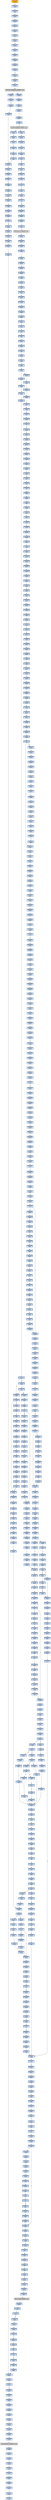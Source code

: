 strict digraph G {
	graph [bgcolor=transparent,
		name=G
	];
	node [color=lightsteelblue,
		fillcolor=lightsteelblue,
		shape=rectangle,
		style=filled
	];
	"0x0042ab49"	[label="0x0042ab49
movl"];
	"0x0042ab4f"	[label="0x0042ab4f
movl"];
	"0x0042ab49" -> "0x0042ab4f"	[color="#000000"];
	"0x0042aaf8"	[label="0x0042aaf8
popl"];
	"0x0042aaf9"	[label="0x0042aaf9
addl"];
	"0x0042aaf8" -> "0x0042aaf9"	[color="#000000"];
	"0x0042a151"	[label="0x0042a151
popl"];
	"0x0042a152"	[label="0x0042a152
popl"];
	"0x0042a151" -> "0x0042a152"	[color="#000000"];
	"0x0042a251"	[label="0x0042a251
je"];
	"0x0042a264"	[label="0x0042a264
movl"];
	"0x0042a251" -> "0x0042a264"	[color="#000000",
		label=T];
	"0x0042af1c"	[label="0x0042af1c
movl"];
	"0x0042af22"	[label="0x0042af22
leal"];
	"0x0042af1c" -> "0x0042af22"	[color="#000000"];
	"0x0042aa47"	[label="0x0042aa47
jae"];
	"0x0042aa49"	[label="0x0042aa49
movl"];
	"0x0042aa47" -> "0x0042aa49"	[color="#000000",
		label=F];
	"0x0042ad2d"	[label="0x0042ad2d
cmpl"];
	"0x0042ad32"	[label="0x0042ad32
jae"];
	"0x0042ad2d" -> "0x0042ad32"	[color="#000000"];
	"0x0042ab69"	[label="0x0042ab69
pushl"];
	"0x0042ab6a"	[label="0x0042ab6a
movl"];
	"0x0042ab69" -> "0x0042ab6a"	[color="#000000"];
	"0x0042a943"	[label="0x0042a943
cmpl"];
	"0x0042a949"	[label="0x0042a949
je"];
	"0x0042a943" -> "0x0042a949"	[color="#000000"];
	"0x0042acf2"	[label="0x0042acf2
call"];
	"0x0042acf8"	[label="0x0042acf8
popl"];
	"0x0042acf2" -> "0x0042acf8"	[color="#000000"];
	"0x0042a922"	[label="0x0042a922
movl"];
	"0x0042a926"	[label="0x0042a926
addl"];
	"0x0042a922" -> "0x0042a926"	[color="#000000"];
	"0x0042ab98"	[label="0x0042ab98
movb"];
	"0x0042ab9c"	[label="0x0042ab9c
incl"];
	"0x0042ab98" -> "0x0042ab9c"	[color="#000000"];
	"0x0042a117"	[label="0x0042a117
movl"];
	"0x0042a11d"	[label="0x0042a11d
xorl"];
	"0x0042a117" -> "0x0042a11d"	[color="#000000"];
	"0x0042a15f"	[label="0x0042a15f
movl"];
	"0x0042a161"	[label="0x0042a161
movl"];
	"0x0042a15f" -> "0x0042a161"	[color="#000000"];
	"0x0042a055"	[label="0x0042a055
stosl"];
	"0x0042a056"	[label="0x0042a056
movb"];
	"0x0042a055" -> "0x0042a056"	[color="#000000"];
	"0x0042a298"	[label="0x0042a298
movl"];
	"0x0042a2a2"	[label="0x0042a2a2
movl"];
	"0x0042a298" -> "0x0042a2a2"	[color="#000000"];
	"0x0042aeec"	[label="0x0042aeec
subl"];
	"0x0042aeee"	[label="0x0042aeee
andl"];
	"0x0042aeec" -> "0x0042aeee"	[color="#000000"];
	"0x0042a7bb"	[label="0x0042a7bb
movb"];
	"0x0042a7bd"	[label="0x0042a7bd
incl"];
	"0x0042a7bb" -> "0x0042a7bd"	[color="#000000"];
	"0x0042ab32"	[label="0x0042ab32
movl"];
	"0x0042ab37"	[label="0x0042ab37
movl"];
	"0x0042ab32" -> "0x0042ab37"	[color="#000000"];
	"0x0042a9f1"	[label="0x0042a9f1
movl"];
	"0x0042a9f4"	[label="0x0042a9f4
movl"];
	"0x0042a9f1" -> "0x0042a9f4"	[color="#000000"];
	"0x0042a8dc"	[label="0x0042a8dc
movl"];
	"0x0042a8e0"	[label="0x0042a8e0
movl"];
	"0x0042a8dc" -> "0x0042a8e0"	[color="#000000"];
	"0x0042aab0"	[label="0x0042aab0
cmpl"];
	"0x0042aab3"	[label="0x0042aab3
jb"];
	"0x0042aab0" -> "0x0042aab3"	[color="#000000"];
	"0x0042a80b"	[label="0x0042a80b
popl"];
	"0x0042a80c"	[label="0x0042a80c
ret"];
	"0x0042a80b" -> "0x0042a80c"	[color="#000000"];
	"0x0042acc3"	[label="0x0042acc3
jne"];
	"0x0042acc5"	[label="0x0042acc5
incl"];
	"0x0042acc3" -> "0x0042acc5"	[color="#000000",
		label=F];
	"0x0042accd"	[label="0x0042accd
movb"];
	"0x0042acc3" -> "0x0042accd"	[color="#000000",
		label=T];
	"0x0042a37b"	[label="0x0042a37b
addl"];
	"0x0042a37e"	[label="0x0042a37e
movl"];
	"0x0042a37b" -> "0x0042a37e"	[color="#000000"];
	"0x0042ab1b"	[label="0x0042ab1b
movl"];
	"0x0042ab1e"	[label="0x0042ab1e
movl"];
	"0x0042ab1b" -> "0x0042ab1e"	[color="#000000"];
	"0x0042a7f2"	[label="0x0042a7f2
subl"];
	"0x0042a7f4"	[label="0x0042a7f4
shrl"];
	"0x0042a7f2" -> "0x0042a7f4"	[color="#000000"];
	"0x0042a966"	[label="0x0042a966
movl"];
	"0x0042a96d"	[label="0x0042a96d
movb"];
	"0x0042a966" -> "0x0042a96d"	[color="#000000"];
	"0x0042af3e"	[label="0x0042af3e
leal"];
	"0x0042af41"	[label="0x0042af41
cmpl"];
	"0x0042af3e" -> "0x0042af41"	[color="#000000"];
	"0x0042aa07"	[label="0x0042aa07
jae"];
	"0x0042aa1d"	[label="0x0042aa1d
cmpl"];
	"0x0042aa07" -> "0x0042aa1d"	[color="#000000",
		label=T];
	"0x0042aa09"	[label="0x0042aa09
movl"];
	"0x0042aa07" -> "0x0042aa09"	[color="#000000",
		label=F];
	"0x0042a873"	[label="0x0042a873
cmpl"];
	"0x0042a875"	[label="0x0042a875
movl"];
	"0x0042a873" -> "0x0042a875"	[color="#000000"];
	"0x0042aa7e"	[label="0x0042aa7e
popl"];
	"0x0042aa7f"	[label="0x0042aa7f
movl"];
	"0x0042aa7e" -> "0x0042aa7f"	[color="#000000"];
	"0x0042a6dc"	[label="0x0042a6dc
movl"];
	"0x0042a6e3"	[label="0x0042a6e3
movl"];
	"0x0042a6dc" -> "0x0042a6e3"	[color="#000000"];
	"0x0042a0bc"	[label="0x0042a0bc
pushl"];
	"0x0042a0be"	[label="0x0042a0be
call"];
	"0x0042a0bc" -> "0x0042a0be"	[color="#000000"];
	"0x0042a04e"	[label="0x0042a04e
pushl"];
	"0x0042a04f"	[label="0x0042a04f
call"];
	"0x0042a04e" -> "0x0042a04f"	[color="#000000"];
	"0x0042a98b"	[label="0x0042a98b
movl"];
	"0x0042a98f"	[label="0x0042a98f
leal"];
	"0x0042a98b" -> "0x0042a98f"	[color="#000000"];
	"0x0042a95a"	[label="0x0042a95a
movl"];
	"0x0042a960"	[label="0x0042a960
xorl"];
	"0x0042a95a" -> "0x0042a960"	[color="#000000"];
	"0x0042aea5"	[label="0x0042aea5
movl"];
	"0x0042aea8"	[label="0x0042aea8
shll"];
	"0x0042aea5" -> "0x0042aea8"	[color="#000000"];
	"0x0042a0a1"	[label="0x0042a0a1
leal"];
	"0x0042a0a7"	[label="0x0042a0a7
cmpl"];
	"0x0042a0a1" -> "0x0042a0a7"	[color="#000000"];
	"0x0042a97a"	[label="0x0042a97a
andl"];
	"0x0042a97f"	[label="0x0042a97f
movl"];
	"0x0042a97a" -> "0x0042a97f"	[color="#000000"];
	"0x0042a397"	[label="0x0042a397
pushl"];
	"0x0042a398"	[label="0x0042a398
pushl"];
	"0x0042a397" -> "0x0042a398"	[color="#000000"];
	"0x0042a8fa"	[label="0x0042a8fa
movl"];
	"0x0042a8fe"	[label="0x0042a8fe
movl"];
	"0x0042a8fa" -> "0x0042a8fe"	[color="#000000"];
	"0x0042a9a2"	[label="0x0042a9a2
popl"];
	"0x0042a9a3"	[label="0x0042a9a3
popl"];
	"0x0042a9a2" -> "0x0042a9a3"	[color="#000000"];
	"0x0042a9db"	[label="0x0042a9db
movl"];
	"0x0042a9de"	[label="0x0042a9de
addl"];
	"0x0042a9db" -> "0x0042a9de"	[color="#000000"];
	"0x0042a05b"	[label="0x0042a05b
cmpb"];
	"0x0042a05d"	[label="0x0042a05d
jne"];
	"0x0042a05b" -> "0x0042a05d"	[color="#000000"];
	"0x0042a00e"	[label="0x0042a00e
call"];
	"0x0042a014"	[label="0x0042a014
popl"];
	"0x0042a00e" -> "0x0042a014"	[color="#000000"];
	"0x0042ad3e"	[label="0x0042ad3e
movl"];
	"0x0042ad42"	[label="0x0042ad42
jmp"];
	"0x0042ad3e" -> "0x0042ad42"	[color="#000000"];
	"0x0042aa77"	[label="0x0042aa77
movl"];
	"0x0042aa7d"	[label="0x0042aa7d
popl"];
	"0x0042aa77" -> "0x0042aa7d"	[color="#000000"];
	"0x0042aeb8"	[label="0x0042aeb8
movl"];
	"0x0042aebc"	[label="0x0042aebc
andl"];
	"0x0042aeb8" -> "0x0042aebc"	[color="#000000"];
	"0x0042a7fb"	[label="0x0042a7fb
subl"];
	"0x0042a7fd"	[label="0x0042a7fd
andl"];
	"0x0042a7fb" -> "0x0042a7fd"	[color="#000000"];
	"0x0042af57"	[label="0x0042af57
movl"];
	"0x0042af5b"	[label="0x0042af5b
addl"];
	"0x0042af57" -> "0x0042af5b"	[color="#000000"];
	"0x0042ae97"	[label="0x0042ae97
leal"];
	"0x0042ae9a"	[label="0x0042ae9a
jmp"];
	"0x0042ae97" -> "0x0042ae9a"	[color="#000000"];
	"0x0042a00d"	[label="0x0042a00d
ret"];
	"0x0042a008"	[label="0x0042a008
jmp"];
	"0x0042a00d" -> "0x0042a008"	[color="#000000"];
	"0x0042a93d"	[label="0x0042a93d
jge"];
	"0x0042a93d" -> "0x0042a943"	[color="#000000",
		label=F];
	"0x0042a866"	[label="0x0042a866
movb"];
	"0x0042a869"	[label="0x0042a869
movl"];
	"0x0042a866" -> "0x0042a869"	[color="#000000"];
	"0x0042aef3"	[label="0x0042aef3
shrl"];
	"0x0042aeee" -> "0x0042aef3"	[color="#000000"];
	"0x0042acda"	[label="0x0042acda
leal"];
	"0x0042acde"	[label="0x0042acde
movl"];
	"0x0042acda" -> "0x0042acde"	[color="#000000"];
	"0x0042aaaf"	[label="0x0042aaaf
incl"];
	"0x0042aaaf" -> "0x0042aab0"	[color="#000000"];
	"0x0042a00c"	[label="0x0042a00c
pushl"];
	"0x0042a00c" -> "0x0042a00d"	[color="#000000"];
	"0x0042a99c"	[label="0x0042a99c
incl"];
	"0x0042a99d"	[label="0x0042a99d
cmpl"];
	"0x0042a99c" -> "0x0042a99d"	[color="#000000"];
	"0x0042af03"	[label="0x0042af03
testl"];
	"0x0042af05"	[label="0x0042af05
je"];
	"0x0042af03" -> "0x0042af05"	[color="#000000"];
	"0x0042a7cb"	[label="0x0042a7cb
shll"];
	"0x0042a7ce"	[label="0x0042a7ce
andl"];
	"0x0042a7cb" -> "0x0042a7ce"	[color="#000000"];
	"0x0042ae95"	[label="0x0042ae95
addl"];
	"0x0042ae95" -> "0x0042ae97"	[color="#000000"];
	"0x0042a2b1"	[label="0x0042a2b1
addl"];
	"0x0042a2b3"	[label="0x0042a2b3
addl"];
	"0x0042a2b1" -> "0x0042a2b3"	[color="#000000"];
	"0x0042ae62"	[label="0x0042ae62
movl"];
	"0x0042ae65"	[label="0x0042ae65
jae"];
	"0x0042ae62" -> "0x0042ae65"	[color="#000000"];
	"0x0042a2be"	[label="0x0042a2be
addl"];
	"0x0042a2c0"	[label="0x0042a2c0
addl"];
	"0x0042a2be" -> "0x0042a2c0"	[color="#000000"];
	"0x0042a2ac"	[label="0x0042a2ac
jne"];
	"0x0042a2ac" -> "0x0042a2b1"	[color="#000000",
		label=T];
	"0x0042a367"	[label="0x0042a367
addl"];
	"0x0042a36e"	[label="0x0042a36e
jmp"];
	"0x0042a367" -> "0x0042a36e"	[color="#000000"];
	"0x0042af86"	[label="0x0042af86
addl"];
	"0x0042af89"	[label="0x0042af89
ret"];
	"0x0042af86" -> "0x0042af89"	[color="#000000"];
	"0x0042a153"	[label="0x0042a153
popl"];
	"0x0042a152" -> "0x0042a153"	[color="#000000"];
	"0x0042ad38"	[label="0x0042ad38
movl"];
	"0x0042ad3a"	[label="0x0042ad3a
incl"];
	"0x0042ad38" -> "0x0042ad3a"	[color="#000000"];
	"0x0042ae5f"	[label="0x0042ae5f
movl"];
	"0x0042ae5f" -> "0x0042ae62"	[color="#000000"];
	"0x0042ae74"	[label="0x0042ae74
addl"];
	"0x0042ae76"	[label="0x0042ae76
shrl"];
	"0x0042ae74" -> "0x0042ae76"	[color="#000000"];
	"0x0042a26f"	[label="0x0042a26f
addl"];
	"0x0042a271"	[label="0x0042a271
movl"];
	"0x0042a26f" -> "0x0042a271"	[color="#000000"];
	"0x0042a384"	[label="0x0042a384
jmp"];
	"0x0042a37e" -> "0x0042a384"	[color="#000000"];
	"0x0042aec8"	[label="0x0042aec8
cmpl"];
	"0x0042aecb"	[label="0x0042aecb
movl"];
	"0x0042aec8" -> "0x0042aecb"	[color="#000000"];
	"0x0042ab0f"	[label="0x0042ab0f
leal"];
	"0x0042ab12"	[label="0x0042ab12
movl"];
	"0x0042ab0f" -> "0x0042ab12"	[color="#000000"];
	"0x0042a08d"	[label="0x0042a08d
movl"];
	"0x0042a093"	[label="0x0042a093
orl"];
	"0x0042a08d" -> "0x0042a093"	[color="#000000"];
	"0x0042a396"	[label="0x0042a396
pushl"];
	"0x0042a396" -> "0x0042a397"	[color="#000000"];
	"0x0042a183"	[label="0x0042a183
pushl"];
	"0x0042a189"	[label="0x0042a189
call"];
	"0x0042a183" -> "0x0042a189"	[color="#000000"];
	"0x0042a888"	[label="0x0042a888
movl"];
	"0x0042a88c"	[label="0x0042a88c
xorl"];
	"0x0042a888" -> "0x0042a88c"	[color="#000000"];
	"0x0042a2ee"	[label="0x0042a2ee
testl"];
	"0x0042a2f0"	[label="0x0042a2f0
popl"];
	"0x0042a2ee" -> "0x0042a2f0"	[color="#000000"];
	"0x0042ace6"	[label="0x0042ace6
popl"];
	"0x0042ace7"	[label="0x0042ace7
popl"];
	"0x0042ace6" -> "0x0042ace7"	[color="#000000"];
	"0x0042ab9d"	[label="0x0042ab9d
cmpl"];
	"0x0042aba0"	[label="0x0042aba0
jb"];
	"0x0042ab9d" -> "0x0042aba0"	[color="#000000"];
	"0x0042aeb5"	[label="0x0042aeb5
movl"];
	"0x0042aeb5" -> "0x0042aeb8"	[color="#000000"];
	"0x0042ae50"	[label="0x0042ae50
andl"];
	"0x0042ae55"	[label="0x0042ae55
addl"];
	"0x0042ae50" -> "0x0042ae55"	[color="#000000"];
	"0x0042ae67"	[label="0x0042ae67
movl"];
	"0x0042ae65" -> "0x0042ae67"	[color="#000000",
		label=F];
	"0x0042a05f"	[label="0x0042a05f
leal"];
	"0x0042a062"	[label="0x0042a062
jmp"];
	"0x0042a05f" -> "0x0042a062"	[color="#000000"];
	"0x0042ab57"	[label="0x0042ab57
movl"];
	"0x0042ab59"	[label="0x0042ab59
stosb"];
	"0x0042ab57" -> "0x0042ab59"	[color="#000000"];
	"0x0042a993"	[label="0x0042a993
incl"];
	"0x0042a98f" -> "0x0042a993"	[color="#000000"];
	"0x0042ace8"	[label="0x0042ace8
movb"];
	"0x0042acea"	[label="0x0042acea
popl"];
	"0x0042ace8" -> "0x0042acea"	[color="#000000"];
	"0x0042a1c0"	[label="0x0042a1c0
movl"];
	"0x0042a1c6"	[label="0x0042a1c6
subl"];
	"0x0042a1c0" -> "0x0042a1c6"	[color="#000000"];
	"0x0042a729"	[label="0x0042a729
addl"];
	"0x0042a72f"	[label="0x0042a72f
ret"];
	"0x0042a729" -> "0x0042a72f"	[color="#000000"];
	"0x0042a855"	[label="0x0042a855
movl"];
	"0x0042a85c"	[label="0x0042a85c
cmpl"];
	"0x0042a855" -> "0x0042a85c"	[color="#000000"];
	"0x0042a8d8"	[label="0x0042a8d8
movl"];
	"0x0042a8d8" -> "0x0042a8dc"	[color="#000000"];
	"0x0042a877"	[label="0x0042a877
jb"];
	"0x0042a879"	[label="0x0042a879
movl"];
	"0x0042a877" -> "0x0042a879"	[color="#000000",
		label=F];
	"0x0042aaa2"	[label="0x0042aaa2
popl"];
	"0x0042aaa3"	[label="0x0042aaa3
movl"];
	"0x0042aaa2" -> "0x0042aaa3"	[color="#000000"];
	"0x0042a39a"	[label="0x0042a39a
pushl"];
	"0x0042a39d"	[label="0x0042a39d
pushl"];
	"0x0042a39a" -> "0x0042a39d"	[color="#000000"];
	"0x0042a87e"	[label="0x0042a87e
movl"];
	"0x0042a882"	[label="0x0042a882
movl"];
	"0x0042a87e" -> "0x0042a882"	[color="#000000"];
	"0x0042ab24"	[label="0x0042ab24
movl"];
	"0x0042ab1e" -> "0x0042ab24"	[color="#000000"];
	"0x0042a9cc"	[label="0x0042a9cc
movl"];
	"0x0042a9d0"	[label="0x0042a9d0
shll"];
	"0x0042a9cc" -> "0x0042a9d0"	[color="#000000"];
	"0x0042ae6d"	[label="0x0042ae6d
movl"];
	"0x0042ae72"	[label="0x0042ae72
subl"];
	"0x0042ae6d" -> "0x0042ae72"	[color="#000000"];
	"0x0042ae20"	[label="0x0042ae20
testb"];
	"0x0042ae22"	[label="0x0042ae22
movl"];
	"0x0042ae20" -> "0x0042ae22"	[color="#000000"];
	"0x0042aba8"	[label="0x0042aba8
leal"];
	"0x0042abac"	[label="0x0042abac
pushl"];
	"0x0042aba8" -> "0x0042abac"	[color="#000000"];
	"0x0042aa20"	[label="0x0042aa20
jae"];
	"0x0042aa1d" -> "0x0042aa20"	[color="#000000"];
	"0x0042a86d"	[label="0x0042a86d
leal"];
	"0x0042a869" -> "0x0042a86d"	[color="#000000"];
	"0x0042a84d"	[label="0x0042a84d
leal"];
	"0x0042a851"	[label="0x0042a851
xorl"];
	"0x0042a84d" -> "0x0042a851"	[color="#000000"];
	"0x0042a179"	[label="0x0042a179
repz"];
	"0x0042a17b"	[label="0x0042a17b
popl"];
	"0x0042a179" -> "0x0042a17b"	[color="#000000"];
	"0x0042a8d5"	[label="0x0042a8d5
movl"];
	"0x0042a8d5" -> "0x0042a8d8"	[color="#000000"];
	"0x0042acb9"	[label="0x0042acb9
xorl"];
	"0x0042acbb"	[label="0x0042acbb
cmpb"];
	"0x0042acb9" -> "0x0042acbb"	[color="#000000"];
	"0x0042aa83"	[label="0x0042aa83
ret"];
	"0x0042aa83" -> "0x0042ad2d"	[color="#000000"];
	"0x0042aa83" -> "0x0042ae95"	[color="#000000"];
	"0x0042a907"	[label="0x0042a907
movw"];
	"0x0042a90a"	[label="0x0042a90a
shrl"];
	"0x0042a907" -> "0x0042a90a"	[color="#000000"];
	"0x0042ad3c"	[label="0x0042ad3c
movl"];
	"0x0042ad3c" -> "0x0042ad3e"	[color="#000000"];
	"0x0042af43"	[label="0x0042af43
movl"];
	"0x0042af45"	[label="0x0042af45
jae"];
	"0x0042af43" -> "0x0042af45"	[color="#000000"];
	"0x0042abc3"	[label="0x0042abc3
xorl"];
	"0x0042abc5"	[label="0x0042abc5
movl"];
	"0x0042abc3" -> "0x0042abc5"	[color="#000000"];
	"0x0042a2a8"	[label="0x0042a2a8
movl"];
	"0x0042a2a2" -> "0x0042a2a8"	[color="#000000"];
	"0x0042a8c4"	[label="0x0042a8c4
movl"];
	"0x0042a8c7"	[label="0x0042a8c7
addl"];
	"0x0042a8c4" -> "0x0042a8c7"	[color="#000000"];
	"0x0042a7b4"	[label="0x0042a7b4
movl"];
	"0x0042a7b9"	[label="0x0042a7b9
movl"];
	"0x0042a7b4" -> "0x0042a7b9"	[color="#000000"];
	"0x0042a022"	[label="0x0042a022
cmpl"];
	"0x0042a029"	[label="0x0042a029
movl"];
	"0x0042a022" -> "0x0042a029"	[color="#000000"];
	"0x0042aa95"	[label="0x0042aa95
pushl"];
	"0x0042aa96"	[label="0x0042aa96
call"];
	"0x0042aa95" -> "0x0042aa96"	[color="#000000"];
	"0x0042a7ae"	[label="0x0042a7ae
cmpl"];
	"0x0042a7b1"	[label="0x0042a7b1
jb"];
	"0x0042a7ae" -> "0x0042a7b1"	[color="#000000"];
	"0x0042ae36"	[label="0x0042ae36
movl"];
	"0x0042ae39"	[label="0x0042ae39
movl"];
	"0x0042ae36" -> "0x0042ae39"	[color="#000000"];
	"0x0042aafe"	[label="0x0042aafe
popl"];
	"0x0042aaf9" -> "0x0042aafe"	[color="#000000"];
	"0x0042af70"	[label="0x0042af70
cmpl"];
	"0x0042ad42" -> "0x0042af70"	[color="#000000"];
	"0x0042a420"	[label="0x0042a420
pushl"];
	"0x0042a425"	[label="0x0042a425
ret"];
	"0x0042a420" -> "0x0042a425"	[color="#000000"];
	"0x0042a9b3"	[label="0x0042a9b3
movl"];
	"0x0042a9b5"	[label="0x0042a9b5
pushl"];
	"0x0042a9b3" -> "0x0042a9b5"	[color="#000000"];
	"0x0042a7f6"	[label="0x0042a7f6
movl"];
	"0x0042a7f4" -> "0x0042a7f6"	[color="#000000"];
	"0x0042a394"	[label="0x0042a394
pushl"];
	"0x0042a395"	[label="0x0042a395
pushl"];
	"0x0042a394" -> "0x0042a395"	[color="#000000"];
	"0x0042aaa8"	[label="0x0042aaa8
addl"];
	"0x0042aaab"	[label="0x0042aaab
shll"];
	"0x0042aaa8" -> "0x0042aaab"	[color="#000000"];
	"0x0042aba2"	[label="0x0042aba2
leal"];
	"0x0042aba2" -> "0x0042aba8"	[color="#000000"];
	"0x0042a900"	[label="0x0042a900
movl"];
	"0x0042a8fe" -> "0x0042a900"	[color="#000000"];
	"0x0042a389"	[label="0x0042a389
movl"];
	"0x0042a38f"	[label="0x0042a38f
movl"];
	"0x0042a389" -> "0x0042a38f"	[color="#000000"];
	"0x0042a00a"	[label="0x0042a00a
popl"];
	"0x0042a00b"	[label="0x0042a00b
incl"];
	"0x0042a00a" -> "0x0042a00b"	[color="#000000"];
	"0x0042a823"	[label="0x0042a823
leal"];
	"0x0042a826"	[label="0x0042a826
movl"];
	"0x0042a823" -> "0x0042a826"	[color="#000000"];
	"0x0042a88e"	[label="0x0042a88e
movl"];
	"0x0042a892"	[label="0x0042a892
movl"];
	"0x0042a88e" -> "0x0042a892"	[color="#000000"];
	"0x0042ab55"	[label="0x0042ab55
repz"];
	"0x0042ab4f" -> "0x0042ab55"	[color="#000000"];
	"0x0042a365"	[label="0x0042a365
movl"];
	"0x0042a365" -> "0x0042a367"	[color="#000000"];
	"0x0042a7b9" -> "0x0042a7bb"	[color="#000000"];
	"0x0042a274"	[label="0x0042a274
testl"];
	"0x0042a271" -> "0x0042a274"	[color="#000000"];
	"0x0042ace5"	[label="0x0042ace5
popl"];
	"0x0042ace5" -> "0x0042ace6"	[color="#000000"];
	"0x0042a11f"	[label="0x0042a11f
orl"];
	"0x0042a121"	[label="0x0042a121
je"];
	"0x0042a11f" -> "0x0042a121"	[color="#000000"];
	"0x0042a103"	[label="0x0042a103
cmpb"];
	"0x0042a106"	[label="0x0042a106
jne"];
	"0x0042a103" -> "0x0042a106"	[color="#000000"];
	"0x0042a2c6"	[label="0x0042a2c6
testl"];
	"0x0042a2c0" -> "0x0042a2c6"	[color="#000000"];
	"0x0042aa00"	[label="0x0042aa00
andl"];
	"0x0042aa05"	[label="0x0042aa05
cmpl"];
	"0x0042aa00" -> "0x0042aa05"	[color="#000000"];
	"0x0042a91e"	[label="0x0042a91e
movl"];
	"0x0042a91e" -> "0x0042a922"	[color="#000000"];
	"0x0042a986"	[label="0x0042a986
xorl"];
	"0x0042a988"	[label="0x0042a988
movb"];
	"0x0042a986" -> "0x0042a988"	[color="#000000"];
	"0x0042a983"	[label="0x0042a983
movl"];
	"0x0042a983" -> "0x0042a986"	[color="#000000"];
	"0x0042aa36"	[label="0x0042aa36
jmp"];
	"0x0042aa58"	[label="0x0042aa58
movl"];
	"0x0042aa36" -> "0x0042aa58"	[color="#000000"];
	"0x0042a0e2"	[label="0x0042a0e2
movl"];
	"0x0042a0e8"	[label="0x0042a0e8
pushl"];
	"0x0042a0e2" -> "0x0042a0e8"	[color="#000000"];
	"0x0042a862"	[label="0x0042a862
jbe"];
	"0x0042a864"	[label="0x0042a864
xorl"];
	"0x0042a862" -> "0x0042a864"	[color="#000000",
		label=F];
	"0x0042ab6c"	[label="0x0042ab6c
pushl"];
	"0x0042ab6d"	[label="0x0042ab6d
pushl"];
	"0x0042ab6c" -> "0x0042ab6d"	[color="#000000"];
	"0x0042aceb"	[label="0x0042aceb
addl"];
	"0x0042acf1"	[label="0x0042acf1
ret"];
	"0x0042aceb" -> "0x0042acf1"	[color="#000000"];
	"0x0042a416"	[label="0x0042a416
jne"];
	"0x0042a416" -> "0x0042a420"	[color="#000000",
		label=T];
	"0x0042a7d9"	[label="0x0042a7d9
addl"];
	"0x0042a7db"	[label="0x0042a7db
movl"];
	"0x0042a7d9" -> "0x0042a7db"	[color="#000000"];
	"0x0042a8b3"	[label="0x0042a8b3
movl"];
	"0x0042a8b7"	[label="0x0042a8b7
ja"];
	"0x0042a8b3" -> "0x0042a8b7"	[color="#000000"];
	"0x0042a2c8"	[label="0x0042a2c8
je"];
	"0x0042a2c6" -> "0x0042a2c8"	[color="#000000"];
	"0x0042af55"	[label="0x0042af55
jb"];
	"0x0042af55" -> "0x0042af57"	[color="#000000",
		label=F];
	"0x0042aa7d" -> "0x0042aa7e"	[color="#000000"];
	"0x0042a8f4"	[label="0x0042a8f4
movb"];
	"0x0042a8f6"	[label="0x0042a8f6
movl"];
	"0x0042a8f4" -> "0x0042a8f6"	[color="#000000"];
	"0x0042af14"	[label="0x0042af14
jmp"];
	"0x0042af31"	[label="0x0042af31
movl"];
	"0x0042af14" -> "0x0042af31"	[color="#000000"];
	"0x0042a939"	[label="0x0042a939
movl"];
	"0x0042a939" -> "0x0042a93d"	[color="#000000"];
	"0x0042a962"	[label="0x0042a962
testl"];
	"0x0042a964"	[label="0x0042a964
jbe"];
	"0x0042a962" -> "0x0042a964"	[color="#000000"];
	"0x0042a879" -> "0x0042a87e"	[color="#000000"];
	"0x0042a7f6" -> "0x0042a7fb"	[color="#000000"];
	"0x0042ae90"	[label="0x0042ae90
call"];
	"0x0042a9b0"	[label="0x0042a9b0
pushl"];
	"0x0042ae90" -> "0x0042a9b0"	[color="#000000"];
	"0x0042aefc"	[label="0x0042aefc
movl"];
	"0x0042aefc" -> "0x0042af03"	[color="#000000"];
	"0x0042ae6a"	[label="0x0042ae6a
movl"];
	"0x0042ae6a" -> "0x0042ae6d"	[color="#000000"];
	"0x0042acc9"	[label="0x0042acc9
jb"];
	"0x0042accb"	[label="0x0042accb
jmp"];
	"0x0042acc9" -> "0x0042accb"	[color="#000000",
		label=F];
	"0x0042a8ab"	[label="0x0042a8ab
addl"];
	"0x0042a8ad"	[label="0x0042a8ad
cmpl"];
	"0x0042a8ab" -> "0x0042a8ad"	[color="#000000"];
	"0x0042a39e"	[label="0x0042a39e
call"];
	"0x0042a39d" -> "0x0042a39e"	[color="#000000"];
	"0x0042a1b0"	[label="0x0042a1b0
je"];
	"0x0042a1ba"	[label="0x0042a1ba
movl"];
	"0x0042a1b0" -> "0x0042a1ba"	[color="#000000",
		label=T];
	"0x0042a03b"	[label="0x0042a03b
pushl"];
	"0x0042a03c"	[label="0x0042a03c
call"];
	"0x0042a03b" -> "0x0042a03c"	[color="#000000"];
	"0x0042ace3"	[label="0x0042ace3
repz"];
	"0x0042acde" -> "0x0042ace3"	[color="#000000"];
	"0x0042aed6"	[label="0x0042aed6
movl"];
	"0x0042aed9"	[label="0x0042aed9
movl"];
	"0x0042aed6" -> "0x0042aed9"	[color="#000000"];
	"0x0042a9fb"	[label="0x0042a9fb
shrl"];
	"0x0042a9fd"	[label="0x0042a9fd
movl"];
	"0x0042a9fb" -> "0x0042a9fd"	[color="#000000"];
	"0x0042a8bd"	[label="0x0042a8bd
movl"];
	"0x0042a8b7" -> "0x0042a8bd"	[color="#000000",
		label=F];
	"0x0042af3d"	[label="0x0042af3d
incl"];
	"0x0042af3d" -> "0x0042af3e"	[color="#000000"];
	"0x0042a400"	[label="0x0042a400
movl"];
	"0x0042a405"	[label="0x0042a405
pushl"];
	"0x0042a400" -> "0x0042a405"	[color="#000000"];
	"0x0042a6eb"	[label="0x0042a6eb
pushl"];
	"0x0042a6ec"	[label="0x0042a6ec
leal"];
	"0x0042a6eb" -> "0x0042a6ec"	[color="#000000"];
	"0x0042acf9"	[label="0x0042acf9
subl"];
	"0x0042acf8" -> "0x0042acf9"	[color="#000000"];
	"0x0042af49"	[label="0x0042af49
subl"];
	"0x0042af4b"	[label="0x0042af4b
incl"];
	"0x0042af49" -> "0x0042af4b"	[color="#000000"];
	"0x0042a83c"	[label="0x0042a83c
pushl"];
	"0x0042a83d"	[label="0x0042a83d
movl"];
	"0x0042a83c" -> "0x0042a83d"	[color="#000000"];
	"0x0042ab14"	[label="0x0042ab14
movl"];
	"0x0042ab14" -> "0x0042ab1b"	[color="#000000"];
	"0x0042aef7"	[label="0x0042aef7
cmpl"];
	"0x0042ae9a" -> "0x0042aef7"	[color="#000000"];
	"0x0042af37"	[label="0x0042af37
movl"];
	"0x0042af39"	[label="0x0042af39
movl"];
	"0x0042af37" -> "0x0042af39"	[color="#000000"];
	"0x0042a6f0"	[label="0x0042a6f0
call"];
	"0x0042a6ec" -> "0x0042a6f0"	[color="#000000"];
	"0x0042a904"	[label="0x0042a904
shll"];
	"0x0042a900" -> "0x0042a904"	[color="#000000"];
	VIRTUALFREE_KERNEL32_DLL	[color=lightgrey,
		fillcolor=lightgrey,
		label="VIRTUALFREE_KERNEL32_DLL
VIRTUALFREE-KERNEL32-DLL"];
	"0x0042a189" -> VIRTUALFREE_KERNEL32_DLL	[color="#000000"];
	"0x0042a9a6"	[label="0x0042a9a6
popl"];
	"0x0042a9a7"	[label="0x0042a9a7
addl"];
	"0x0042a9a6" -> "0x0042a9a7"	[color="#000000"];
	"0x0042a802"	[label="0x0042a802
shrl"];
	"0x0042a804"	[label="0x0042a804
addl"];
	"0x0042a802" -> "0x0042a804"	[color="#000000"];
	"0x0042aead"	[label="0x0042aead
incl"];
	"0x0042aeae"	[label="0x0042aeae
movb"];
	"0x0042aead" -> "0x0042aeae"	[color="#000000"];
	"0x0042a8a1"	[label="0x0042a8a1
movl"];
	"0x0042a8a5"	[label="0x0042a8a5
movl"];
	"0x0042a8a1" -> "0x0042a8a5"	[color="#000000"];
	"0x0042a864" -> "0x0042a866"	[color="#000000"];
	"0x0042a935"	[label="0x0042a935
movl"];
	"0x0042a935" -> "0x0042a939"	[color="#000000"];
	"0x0042a0b2"	[label="0x0042a0b2
pushl"];
	"0x0042a0b7"	[label="0x0042a0b7
pushl"];
	"0x0042a0b2" -> "0x0042a0b7"	[color="#000000"];
	"0x0042abb6"	[label="0x0042abb6
jne"];
	"0x0042abb6" -> "0x0042abc3"	[color="#000000",
		label=T];
	"0x0042a0fc"	[label="0x0042a0fc
call"];
	"0x0042a6c8"	[label="0x0042a6c8
movl"];
	"0x0042a0fc" -> "0x0042a6c8"	[color="#000000"];
	VIRTUALALLOC_KERNEL32_DLL	[color=lightgrey,
		fillcolor=lightgrey,
		label="VIRTUALALLOC_KERNEL32_DLL
VIRTUALALLOC-KERNEL32-DLL"];
	"0x0042a0be" -> VIRTUALALLOC_KERNEL32_DLL	[color="#000000"];
	"0x0042aa2c"	[label="0x0042aa2c
cmpl"];
	"0x0042aa2f"	[label="0x0042aa2f
jae"];
	"0x0042aa2c" -> "0x0042aa2f"	[color="#000000"];
	"0x0042a0eb"	[label="0x0042a0eb
addl"];
	"0x0042a0f1"	[label="0x0042a0f1
pushl"];
	"0x0042a0eb" -> "0x0042a0f1"	[color="#000000"];
	"0x0042a8f0"	[label="0x0042a8f0
subl"];
	"0x0042a8f2"	[label="0x0042a8f2
addl"];
	"0x0042a8f0" -> "0x0042a8f2"	[color="#000000"];
	"0x0042a110"	[label="0x0042a110
pushl"];
	"0x0042a111"	[label="0x0042a111
pushl"];
	"0x0042a110" -> "0x0042a111"	[color="#000000"];
	"0x0042a0fb"	[label="0x0042a0fb
pushl"];
	"0x0042a0fb" -> "0x0042a0fc"	[color="#000000"];
	"0x0042aaf7"	[label="0x0042aaf7
popl"];
	"0x0042aaf7" -> "0x0042aaf8"	[color="#000000"];
	"0x0042a121" -> "0x0042a151"	[color="#000000",
		label=T];
	"0x0042ae24"	[label="0x0042ae24
je"];
	"0x0042ae22" -> "0x0042ae24"	[color="#000000"];
	"0x0042ab06"	[label="0x0042ab06
movl"];
	"0x0042ab08"	[label="0x0042ab08
movl"];
	"0x0042ab06" -> "0x0042ab08"	[color="#000000"];
	"0x0042aeb2"	[label="0x0042aeb2
movl"];
	"0x0042aeae" -> "0x0042aeb2"	[color="#000000"];
	"0x0042a269"	[label="0x0042a269
movl"];
	"0x0042a269" -> "0x0042a26f"	[color="#000000"];
	"0x0042a8d3"	[label="0x0042a8d3
jl"];
	"0x0042a8d3" -> "0x0042a922"	[color="#000000",
		label=T];
	"0x0042a8d3" -> "0x0042a8d5"	[color="#000000",
		label=F];
	"0x0042a929"	[label="0x0042a929
incl"];
	"0x0042a926" -> "0x0042a929"	[color="#000000"];
	"0x0042a7ee"	[label="0x0042a7ee
movl"];
	"0x0042a7ee" -> "0x0042a7f2"	[color="#000000"];
	"0x0042a97f" -> "0x0042a983"	[color="#000000"];
	"0x0042af61"	[label="0x0042af61
movl"];
	"0x0042af63"	[label="0x0042af63
jmp"];
	"0x0042af61" -> "0x0042af63"	[color="#000000"];
	"0x0042a7d4"	[label="0x0042a7d4
orl"];
	"0x0042a7ce" -> "0x0042a7d4"	[color="#000000"];
	"0x0042a181"	[label="0x0042a181
pushl"];
	"0x0042a181" -> "0x0042a183"	[color="#000000"];
	"0x0042a9e4"	[label="0x0042a9e4
movl"];
	"0x0042a9e6"	[label="0x0042a9e6
movl"];
	"0x0042a9e4" -> "0x0042a9e6"	[color="#000000"];
	"0x0042aa2a"	[label="0x0042aa2a
jmp"];
	"0x0042aa2a" -> "0x0042aa58"	[color="#000000"];
	"0x0042ae5c"	[label="0x0042ae5c
cmpl"];
	"0x0042ae5c" -> "0x0042ae5f"	[color="#000000"];
	"0x0042abb4"	[label="0x0042abb4
testb"];
	"0x0042abb4" -> "0x0042abb6"	[color="#000000"];
	"0x0042a8ad" -> "0x0042a8b3"	[color="#000000"];
	"0x0042a7a4"	[label="0x0042a7a4
pushl"];
	"0x0042a7a5"	[label="0x0042a7a5
movl"];
	"0x0042a7a4" -> "0x0042a7a5"	[color="#000000"];
	"0x0042ae49"	[label="0x0042ae49
movl"];
	"0x0042ae4c"	[label="0x0042ae4c
movl"];
	"0x0042ae49" -> "0x0042ae4c"	[color="#000000"];
	"0x0042acc6"	[label="0x0042acc6
cmpl"];
	"0x0042acc5" -> "0x0042acc6"	[color="#000000"];
	"0x0042a80a"	[label="0x0042a80a
popl"];
	"0x0042a80a" -> "0x0042a80b"	[color="#000000"];
	"0x0042aa75"	[label="0x0042aa75
addl"];
	"0x0042aa75" -> "0x0042aa77"	[color="#000000"];
	"0x0042aef5"	[label="0x0042aef5
addl"];
	"0x0042aef3" -> "0x0042aef5"	[color="#000000"];
	"0x0042a8c9"	[label="0x0042a8c9
cmpl"];
	"0x0042a8cc"	[label="0x0042a8cc
movl"];
	"0x0042a8c9" -> "0x0042a8cc"	[color="#000000"];
	"0x0042abc7"	[label="0x0042abc7
call"];
	"0x0042abc5" -> "0x0042abc7"	[color="#000000"];
	"0x0042a91a"	[label="0x0042a91a
movl"];
	"0x0042a91a" -> "0x0042a91e"	[color="#000000"];
	"0x0042a035"	[label="0x0042a035
leal"];
	"0x0042a035" -> "0x0042a03b"	[color="#000000"];
	"0x0042a392"	[label="0x0042a392
addl"];
	"0x0042a392" -> "0x0042a394"	[color="#000000"];
	"0x0042a82c"	[label="0x0042a82c
addl"];
	"0x0042a826" -> "0x0042a82c"	[color="#000000"];
	"0x0042a059"	[label="0x0042a059
jne"];
	"0x0042a059" -> "0x0042a05b"	[color="#000000",
		label=F];
	"0x0042a9ad"	[label="0x0042a9ad
ret"];
	"0x0042a9ad" -> "0x0042abb4"	[color="#000000"];
	"0x0042aca3"	[label="0x0042aca3
testb"];
	"0x0042a9ad" -> "0x0042aca3"	[color="#000000"];
	"0x0042a831"	[label="0x0042a831
ret"];
	"0x0042aaf1"	[label="0x0042aaf1
movl"];
	"0x0042a831" -> "0x0042aaf1"	[color="#000000"];
	"0x0042a2aa"	[label="0x0042a2aa
testl"];
	"0x0042a2aa" -> "0x0042a2ac"	[color="#000000"];
	"0x0042aa25"	[label="0x0042aa25
sbbl"];
	"0x0042aa27"	[label="0x0042aa27
addl"];
	"0x0042aa25" -> "0x0042aa27"	[color="#000000"];
	"0x0042a2a8" -> "0x0042a2aa"	[color="#000000"];
	"0x0042a287"	[label="0x0042a287
testl"];
	"0x0042a289"	[label="0x0042a289
jne"];
	"0x0042a287" -> "0x0042a289"	[color="#000000"];
	"0x0042aaff"	[label="0x0042aaff
ret"];
	"0x0042aafe" -> "0x0042aaff"	[color="#000000"];
	"0x0042a7e5"	[label="0x0042a7e5
jae"];
	"0x0042a7e7"	[label="0x0042a7e7
popl"];
	"0x0042a7e5" -> "0x0042a7e7"	[color="#000000",
		label=F];
	"0x0042ae80"	[label="0x0042ae80
subl"];
	"0x0042ae82"	[label="0x0042ae82
andl"];
	"0x0042ae80" -> "0x0042ae82"	[color="#000000"];
	"0x0042a101"	[label="0x0042a101
movb"];
	"0x0042a72f" -> "0x0042a101"	[color="#000000"];
	"0x0042ab63"	[label="0x0042ab63
subl"];
	"0x0042ab63" -> "0x0042ab69"	[color="#000000"];
	"0x0042a9c7"	[label="0x0042a9c7
movl"];
	"0x0042a9c9"	[label="0x0042a9c9
movl"];
	"0x0042a9c7" -> "0x0042a9c9"	[color="#000000"];
	"0x0042a6ea"	[label="0x0042a6ea
pushl"];
	"0x0042a6ea" -> "0x0042a6eb"	[color="#000000"];
	"0x0042a7d6"	[label="0x0042a7d6
movl"];
	"0x0042a7d6" -> "0x0042a7d9"	[color="#000000"];
	"0x0042a9ec"	[label="0x0042a9ec
jae"];
	"0x0042a9ee"	[label="0x0042a9ee
movl"];
	"0x0042a9ec" -> "0x0042a9ee"	[color="#000000",
		label=F];
	"0x0042a834"	[label="0x0042a834
subl"];
	"0x0042a83a"	[label="0x0042a83a
pushl"];
	"0x0042a834" -> "0x0042a83a"	[color="#000000"];
	"0x0042acff"	[label="0x0042acff
ret"];
	"0x0042ae18"	[label="0x0042ae18
movb"];
	"0x0042acff" -> "0x0042ae18"	[color="#000000"];
	"0x0042aa9b"	[label="0x0042aa9b
movb"];
	"0x0042acff" -> "0x0042aa9b"	[color="#000000"];
	"0x0042af74"	[label="0x0042af74
jb"];
	"0x0042af7a"	[label="0x0042af7a
movl"];
	"0x0042af74" -> "0x0042af7a"	[color="#000000",
		label=F];
	"0x0042a415"	[label="0x0042a415
popa"];
	"0x0042a415" -> "0x0042a416"	[color="#000000"];
	"0x0042a015"	[label="0x0042a015
movl"];
	"0x0042a01a"	[label="0x0042a01a
addl"];
	"0x0042a015" -> "0x0042a01a"	[color="#000000"];
	"0x0042a85e"	[label="0x0042a85e
movl"];
	"0x0042a85c" -> "0x0042a85e"	[color="#000000"];
	"0x0042a99f"	[label="0x0042a99f
jb"];
	"0x0042a99d" -> "0x0042a99f"	[color="#000000"];
	"0x0042ae1f"	[label="0x0042ae1f
popl"];
	"0x0042ae1f" -> "0x0042ae20"	[color="#000000"];
	"0x0042af47"	[label="0x0042af47
movl"];
	"0x0042af47" -> "0x0042af49"	[color="#000000"];
	"0x0042aac2"	[label="0x0042aac2
call"];
	"0x0042a80f"	[label="0x0042a80f
movl"];
	"0x0042aac2" -> "0x0042a80f"	[color="#000000"];
	"0x0042a395" -> "0x0042a396"	[color="#000000"];
	"0x0042ad3b"	[label="0x0042ad3b
incl"];
	"0x0042ad3a" -> "0x0042ad3b"	[color="#000000"];
	"0x0042a90f"	[label="0x0042a90f
movl"];
	"0x0042a911"	[label="0x0042a911
movl"];
	"0x0042a90f" -> "0x0042a911"	[color="#000000"];
	"0x0042a915"	[label="0x0042a915
andl"];
	"0x0042a918"	[label="0x0042a918
repz"];
	"0x0042a915" -> "0x0042a918"	[color="#000000"];
	"0x0042aa3d"	[label="0x0042aa3d
movl"];
	"0x0042aa42"	[label="0x0042aa42
jmp"];
	"0x0042aa3d" -> "0x0042aa42"	[color="#000000"];
	"0x0042a112"	[label="0x0042a112
movl"];
	"0x0042a114"	[label="0x0042a114
subl"];
	"0x0042a112" -> "0x0042a114"	[color="#000000"];
	"0x0042a02f"	[label="0x0042a02f
jne"];
	"0x0042a02f" -> "0x0042a035"	[color="#000000",
		label=F];
	"0x0042a89a"	[label="0x0042a89a
movl"];
	"0x0042a89e"	[label="0x0042a89e
leal"];
	"0x0042a89a" -> "0x0042a89e"	[color="#000000"];
	"0x0042a806"	[label="0x0042a806
popl"];
	"0x0042a807"	[label="0x0042a807
movl"];
	"0x0042a806" -> "0x0042a807"	[color="#000000"];
	"0x0042a7ad"	[label="0x0042a7ad
pushl"];
	"0x0042a7ad" -> "0x0042a7ae"	[color="#000000"];
	"0x0042ab6e"	[label="0x0042ab6e
leal"];
	"0x0042ab71"	[label="0x0042ab71
pushl"];
	"0x0042ab6e" -> "0x0042ab71"	[color="#000000"];
	"0x0042aab9"	[label="0x0042aab9
leal"];
	"0x0042aabc"	[label="0x0042aabc
pushl"];
	"0x0042aab9" -> "0x0042aabc"	[color="#000000"];
	"0x0042aa65"	[label="0x0042aa65
movl"];
	"0x0042aa6a"	[label="0x0042aa6a
subl"];
	"0x0042aa65" -> "0x0042aa6a"	[color="#000000"];
	"0x0042a7b3"	[label="0x0042a7b3
pushl"];
	"0x0042a7b3" -> "0x0042a7b4"	[color="#000000"];
	"0x0042a875" -> "0x0042a877"	[color="#000000"];
	"0x0042ae2b"	[label="0x0042ae2b
movl"];
	"0x0042ae2e"	[label="0x0042ae2e
leal"];
	"0x0042ae2b" -> "0x0042ae2e"	[color="#000000"];
	"0x0042aece"	[label="0x0042aece
movl"];
	"0x0042aed1"	[label="0x0042aed1
jae"];
	"0x0042aece" -> "0x0042aed1"	[color="#000000"];
	GETPROCADDRESS_KERNEL32_DLL	[color=lightgrey,
		fillcolor=lightgrey,
		label="GETPROCADDRESS_KERNEL32_DLL
GETPROCADDRESS-KERNEL32-DLL"];
	"0x0042a04f" -> GETPROCADDRESS_KERNEL32_DLL	[color="#000000"];
	"0x0042aeab"	[label="0x0042aeab
movb"];
	"0x0042aea8" -> "0x0042aeab"	[color="#000000"];
	"0x0042aa4e"	[label="0x0042aa4e
jmp"];
	"0x0042aa49" -> "0x0042aa4e"	[color="#000000"];
	"0x0042ab3d"	[label="0x0042ab3d
movl"];
	"0x0042ab37" -> "0x0042ab3d"	[color="#000000"];
	"0x0042a8e9"	[label="0x0042a8e9
movl"];
	"0x0042a8eb"	[label="0x0042a8eb
andl"];
	"0x0042a8e9" -> "0x0042a8eb"	[color="#000000"];
	"0x0042ab12" -> "0x0042ab14"	[color="#000000"];
	"0x0042ae34"	[label="0x0042ae34
jb"];
	"0x0042ae34" -> "0x0042ae36"	[color="#000000",
		label=F];
	"0x0042ae34" -> "0x0042ae67"	[color="#000000",
		label=T];
	"0x0042a9c9" -> "0x0042a9cc"	[color="#000000"];
	"0x0042ae78"	[label="0x0042ae78
movl"];
	"0x0042ae76" -> "0x0042ae78"	[color="#000000"];
	"0x0042a174"	[label="0x0042a174
movl"];
	"0x0042a176"	[label="0x0042a176
andl"];
	"0x0042a174" -> "0x0042a176"	[color="#000000"];
	"0x0042a931"	[label="0x0042a931
movl"];
	"0x0042a931" -> "0x0042a935"	[color="#000000"];
	"0x0042a40f"	[label="0x0042a40f
movl"];
	"0x0042a40f" -> "0x0042a415"	[color="#000000"];
	"0x0042af85"	[label="0x0042af85
popl"];
	"0x0042af85" -> "0x0042af86"	[color="#000000"];
	"0x0042ab74"	[label="0x0042ab74
movl"];
	"0x0042ab76"	[label="0x0042ab76
call"];
	"0x0042ab74" -> "0x0042ab76"	[color="#000000"];
	"0x0042aa20" -> "0x0042aa2c"	[color="#000000",
		label=T];
	"0x0042aa22"	[label="0x0042aa22
cmpl"];
	"0x0042aa20" -> "0x0042aa22"	[color="#000000",
		label=F];
	VIRTUALPROTECT_KERNEL32_DLL	[color=lightgrey,
		fillcolor=lightgrey,
		label="VIRTUALPROTECT_KERNEL32_DLL
VIRTUALPROTECT-KERNEL32-DLL"];
	"0x0042a3ff"	[label="0x0042a3ff
popl"];
	VIRTUALPROTECT_KERNEL32_DLL -> "0x0042a3ff"	[color="#000000"];
	"0x0042a1a8"	[label="0x0042a1a8
movl"];
	"0x0042a1ae"	[label="0x0042a1ae
orl"];
	"0x0042a1a8" -> "0x0042a1ae"	[color="#000000"];
	"0x0042ab5a"	[label="0x0042ab5a
call"];
	"0x0042ab5a" -> "0x0042ab63"	[color="#000000"];
	"0x0042a726"	[label="0x0042a726
movl"];
	"0x0042a726" -> "0x0042a729"	[color="#000000"];
	"0x0042a9c2"	[label="0x0042a9c2
incl"];
	"0x0042a9c3"	[label="0x0042a9c3
movb"];
	"0x0042a9c2" -> "0x0042a9c3"	[color="#000000"];
	"0x0042a71a"	[label="0x0042a71a
jne"];
	"0x0042a71a" -> "0x0042a726"	[color="#000000",
		label=T];
	"0x0042aede"	[label="0x0042aede
subl"];
	"0x0042aee0"	[label="0x0042aee0
addl"];
	"0x0042aede" -> "0x0042aee0"	[color="#000000"];
	"0x0042a163"	[label="0x0042a163
addl"];
	"0x0042a169"	[label="0x0042a169
movl"];
	"0x0042a163" -> "0x0042a169"	[color="#000000"];
	"0x0042af81"	[label="0x0042af81
popl"];
	"0x0042af82"	[label="0x0042af82
popl"];
	"0x0042af81" -> "0x0042af82"	[color="#000000"];
	"0x0042a04d"	[label="0x0042a04d
pushl"];
	"0x0042a04d" -> "0x0042a04e"	[color="#000000"];
	"0x0042a918" -> "0x0042a91a"	[color="#000000"];
	"0x0042aa14"	[label="0x0042aa14
xorl"];
	"0x0042aa16"	[label="0x0042aa16
movb"];
	"0x0042aa14" -> "0x0042aa16"	[color="#000000"];
	"0x0042a90d"	[label="0x0042a90d
repz"];
	"0x0042a90d" -> "0x0042a90f"	[color="#000000"];
	"0x0042acb2"	[label="0x0042acb2
movb"];
	"0x0042acb2" -> "0x0042acb9"	[color="#000000"];
	"0x0042a813"	[label="0x0042a813
movl"];
	"0x0042a817"	[label="0x0042a817
movl"];
	"0x0042a813" -> "0x0042a817"	[color="#000000"];
	"0x0042a375"	[label="0x0042a375
movl"];
	"0x0042a378"	[label="0x0042a378
movl"];
	"0x0042a375" -> "0x0042a378"	[color="#000000"];
	"0x0042af5d"	[label="0x0042af5d
movl"];
	"0x0042af5d" -> "0x0042af61"	[color="#000000"];
	"0x0042aca5"	[label="0x0042aca5
jne"];
	"0x0042aca3" -> "0x0042aca5"	[color="#000000"];
	"0x0042a81d"	[label="0x0042a81d
movl"];
	"0x0042a817" -> "0x0042a81d"	[color="#000000"];
	"0x0042ae58"	[label="0x0042ae58
orl"];
	"0x0042ae55" -> "0x0042ae58"	[color="#000000"];
	"0x0042ae31"	[label="0x0042ae31
cmpl"];
	"0x0042ae31" -> "0x0042ae34"	[color="#000000"];
	"0x0042a83f"	[label="0x0042a83f
pushl"];
	"0x0042a83d" -> "0x0042a83f"	[color="#000000"];
	"0x0042abad"	[label="0x0042abad
movl"];
	"0x0042abaf"	[label="0x0042abaf
call"];
	"0x0042abad" -> "0x0042abaf"	[color="#000000"];
	"0x0042acc6" -> "0x0042acc9"	[color="#000000"];
	"0x0042a7a7"	[label="0x0042a7a7
pushl"];
	"0x0042a7a5" -> "0x0042a7a7"	[color="#000000"];
	"0x0042a406"	[label="0x0042a406
addl"];
	"0x0042a40c"	[label="0x0042a40c
popl"];
	"0x0042a406" -> "0x0042a40c"	[color="#000000"];
	"0x0042ab0c"	[label="0x0042ab0c
pushl"];
	"0x0042ab0d"	[label="0x0042ab0d
movl"];
	"0x0042ab0c" -> "0x0042ab0d"	[color="#000000"];
	"0x0042ab2a"	[label="0x0042ab2a
movl"];
	"0x0042ab30"	[label="0x0042ab30
xorl"];
	"0x0042ab2a" -> "0x0042ab30"	[color="#000000"];
	"0x0042ab6a" -> "0x0042ab6c"	[color="#000000"];
	"0x0042aa8b"	[label="0x0042aa8b
xorl"];
	"0x0042aa8d"	[label="0x0042aa8d
leal"];
	"0x0042aa8b" -> "0x0042aa8d"	[color="#000000"];
	"0x0042a8cf"	[label="0x0042a8cf
movl"];
	"0x0042a8cc" -> "0x0042a8cf"	[color="#000000"];
	"0x0042a9b1"	[label="0x0042a9b1
pushl"];
	"0x0042a9b0" -> "0x0042a9b1"	[color="#000000"];
	"0x0042a7be"	[label="0x0042a7be
movb"];
	"0x0042a7c2"	[label="0x0042a7c2
movl"];
	"0x0042a7be" -> "0x0042a7c2"	[color="#000000"];
	"0x0042a114" -> "0x0042a117"	[color="#000000"];
	"0x0042a172"	[label="0x0042a172
repz"];
	"0x0042a172" -> "0x0042a174"	[color="#000000"];
	"0x0042aaf1" -> "0x0042aaf7"	[color="#000000"];
	"0x0042a6d6"	[label="0x0042a6d6
pushl"];
	"0x0042a6d7"	[label="0x0042a6d7
call"];
	"0x0042a6d6" -> "0x0042a6d7"	[color="#000000"];
	"0x0042a0e9"	[label="0x0042a0e9
movl"];
	"0x0042a0e8" -> "0x0042a0e9"	[color="#000000"];
	"0x0042a88c" -> "0x0042a88e"	[color="#000000"];
	"0x0042aa71"	[label="0x0042aa71
movl"];
	"0x0042aa71" -> "0x0042aa75"	[color="#000000"];
	"0x0042acd4"	[label="0x0042acd4
movl"];
	"0x0042acd4" -> "0x0042acda"	[color="#000000"];
	"0x0042a2f1"	[label="0x0042a2f1
jne"];
	"0x0042a2f0" -> "0x0042a2f1"	[color="#000000"];
	GETPROCADDRESS_KERNEL32_DLL -> "0x0042a055"	[color="#000000"];
	GETPROCADDRESS_KERNEL32_DLL -> "0x0042a2ee"	[color="#000000"];
	"0x0042aabd"	[label="0x0042aabd
pushl"];
	"0x0042aabd" -> "0x0042aac2"	[color="#000000"];
	"0x0042ab6d" -> "0x0042ab6e"	[color="#000000"];
	"0x0042a7de"	[label="0x0042a7de
movl"];
	"0x0042a7db" -> "0x0042a7de"	[color="#000000"];
	"0x0042a398" -> "0x0042a39a"	[color="#000000"];
	"0x0042ae29"	[label="0x0042ae29
jb"];
	"0x0042ae29" -> "0x0042ae2b"	[color="#000000",
		label=F];
	"0x0042ae9c"	[label="0x0042ae9c
cmpl"];
	"0x0042ae29" -> "0x0042ae9c"	[color="#000000",
		label=T];
	"0x0042ab08" -> "0x0042ab0c"	[color="#000000"];
	"0x0042a7c4"	[label="0x0042a7c4
movl"];
	"0x0042a7c7"	[label="0x0042a7c7
movl"];
	"0x0042a7c4" -> "0x0042a7c7"	[color="#000000"];
	"0x0042a7e3"	[label="0x0042a7e3
cmpl"];
	"0x0042a7e3" -> "0x0042a7e5"	[color="#000000"];
	"0x0042a108"	[label="0x0042a108
incb"];
	"0x0042a10e"	[label="0x0042a10e
pushl"];
	"0x0042a108" -> "0x0042a10e"	[color="#000000"];
	"0x0042af39" -> "0x0042af3d"	[color="#000000"];
	"0x0042ae2e" -> "0x0042ae31"	[color="#000000"];
	VIRTUALALLOC_KERNEL32_DLL -> "0x0042a0e2"	[color="#000000"];
	"0x0042a16f"	[label="0x0042a16f
sarl"];
	"0x0042a169" -> "0x0042a16f"	[color="#000000"];
	"0x0042a10f"	[label="0x0042a10f
pushl"];
	"0x0042a10e" -> "0x0042a10f"	[color="#000000"];
	"0x0042a83b"	[label="0x0042a83b
pushl"];
	"0x0042a83a" -> "0x0042a83b"	[color="#000000"];
	"0x0042a871"	[label="0x0042a871
incl"];
	"0x0042a86d" -> "0x0042a871"	[color="#000000"];
	"0x0042a04a"	[label="0x0042a04a
leal"];
	"0x0042a04a" -> "0x0042a04d"	[color="#000000"];
	"0x0042a988" -> "0x0042a98b"	[color="#000000"];
	"0x0042a845"	[label="0x0042a845
movl"];
	"0x0042a84b"	[label="0x0042a84b
xorl"];
	"0x0042a845" -> "0x0042a84b"	[color="#000000"];
	"0x0042aa27" -> "0x0042aa2a"	[color="#000000"];
	"0x0042a892" -> "0x0042a89a"	[color="#000000"];
	VIRTUALFREE_KERNEL32_DLL -> "0x0042a1a8"	[color="#000000"];
	"0x0042aa38"	[label="0x0042aa38
cmpl"];
	"0x0042aa2f" -> "0x0042aa38"	[color="#000000",
		label=T];
	"0x0042aa31"	[label="0x0042aa31
movl"];
	"0x0042aa2f" -> "0x0042aa31"	[color="#000000",
		label=F];
	"0x0042aabc" -> "0x0042aabd"	[color="#000000"];
	"0x0042a8a9"	[label="0x0042a8a9
shll"];
	"0x0042a8a9" -> "0x0042a8ab"	[color="#000000"];
	"0x0042ae42"	[label="0x0042ae42
movb"];
	"0x0042ae46"	[label="0x0042ae46
movl"];
	"0x0042ae42" -> "0x0042ae46"	[color="#000000"];
	"0x0042a8eb" -> "0x0042a8f0"	[color="#000000"];
	"0x0042aa85"	[label="0x0042aa85
pushl"];
	"0x0042aa86"	[label="0x0042aa86
pushl"];
	"0x0042aa85" -> "0x0042aa86"	[color="#000000"];
	"0x0042ae26"	[label="0x0042ae26
cmpl"];
	"0x0042ae26" -> "0x0042ae29"	[color="#000000"];
	"0x0042ae5a"	[label="0x0042ae5a
movl"];
	"0x0042ae58" -> "0x0042ae5a"	[color="#000000"];
	"0x0042a92a"	[label="0x0042a92a
decl"];
	"0x0042a92b"	[label="0x0042a92b
addl"];
	"0x0042a92a" -> "0x0042a92b"	[color="#000000"];
	"0x0042ab59" -> "0x0042ab5a"	[color="#000000"];
	"0x0042aa93"	[label="0x0042aa93
movl"];
	"0x0042aa93" -> "0x0042aa95"	[color="#000000"];
	"0x0042a01c"	[label="0x0042a01c
subl"];
	"0x0042a01a" -> "0x0042a01c"	[color="#000000"];
	"0x0042a2b9"	[label="0x0042a2b9
movl"];
	"0x0042a2bb"	[label="0x0042a2bb
movl"];
	"0x0042a2b9" -> "0x0042a2bb"	[color="#000000"];
	"0x0042af5b" -> "0x0042af5d"	[color="#000000"];
	"0x0042a008" -> "0x0042a00e"	[color="#000000"];
	"0x0042a276"	[label="0x0042a276
je"];
	"0x0042a274" -> "0x0042a276"	[color="#000000"];
	"0x0042aaad"	[label="0x0042aaad
addl"];
	"0x0042aaab" -> "0x0042aaad"	[color="#000000"];
	"0x0042aed3"	[label="0x0042aed3
movl"];
	"0x0042aed1" -> "0x0042aed3"	[color="#000000",
		label=F];
	"0x0042ace3" -> "0x0042ace5"	[color="#000000"];
	"0x0042a9a1"	[label="0x0042a9a1
popl"];
	"0x0042a9a1" -> "0x0042a9a2"	[color="#000000"];
	"0x0042a1ba" -> "0x0042a1c0"	[color="#000000"];
	"0x0042a384" -> "0x0042a271"	[color="#000000"];
	"0x0042ae7d"	[label="0x0042ae7d
movl"];
	"0x0042ae78" -> "0x0042ae7d"	[color="#000000"];
	"0x0042a0f7"	[label="0x0042a0f7
pushl"];
	"0x0042a0fa"	[label="0x0042a0fa
pushl"];
	"0x0042a0f7" -> "0x0042a0fa"	[color="#000000"];
	"0x0042a885"	[label="0x0042a885
movl"];
	"0x0042a882" -> "0x0042a885"	[color="#000000"];
	"0x0042af51"	[label="0x0042af51
movl"];
	"0x0042af53"	[label="0x0042af53
cmpl"];
	"0x0042af51" -> "0x0042af53"	[color="#000000"];
	"0x0042aee2"	[label="0x0042aee2
shrl"];
	"0x0042aee0" -> "0x0042aee2"	[color="#000000"];
	"0x0042aec4"	[label="0x0042aec4
orl"];
	"0x0042aec6"	[label="0x0042aec6
movl"];
	"0x0042aec4" -> "0x0042aec6"	[color="#000000"];
	"0x0042aea0"	[label="0x0042aea0
jb"];
	"0x0042ae9c" -> "0x0042aea0"	[color="#000000"];
	"0x0042ab43"	[label="0x0042ab43
movl"];
	"0x0042ab3d" -> "0x0042ab43"	[color="#000000"];
	"0x0042ab24" -> "0x0042ab2a"	[color="#000000"];
	"0x0042a9e1"	[label="0x0042a9e1
movl"];
	"0x0042a9e1" -> "0x0042a9e4"	[color="#000000"];
	"0x0042a7bd" -> "0x0042a7be"	[color="#000000"];
	"0x0042aa42" -> "0x0042aa58"	[color="#000000"];
	"0x0042a243"	[label="0x0042a243
movl"];
	"0x0042a249"	[label="0x0042a249
movl"];
	"0x0042a243" -> "0x0042a249"	[color="#000000"];
	"0x0042abc7" -> "0x0042a9b0"	[color="#000000"];
	"0x0042aec1"	[label="0x0042aec1
addl"];
	"0x0042aebc" -> "0x0042aec1"	[color="#000000"];
	"0x0042a9a4"	[label="0x0042a9a4
movb"];
	"0x0042a9a4" -> "0x0042a9a6"	[color="#000000"];
	"0x0042af4e"	[label="0x0042af4e
movb"];
	"0x0042af4e" -> "0x0042af51"	[color="#000000"];
	"0x0042ae3f"	[label="0x0042ae3f
movb"];
	"0x0042ae41"	[label="0x0042ae41
incl"];
	"0x0042ae3f" -> "0x0042ae41"	[color="#000000"];
	"0x0042ae41" -> "0x0042ae42"	[color="#000000"];
	"0x0042af6c"	[label="0x0042af6c
testb"];
	"0x0042acf1" -> "0x0042af6c"	[color="#000000"];
	"0x0042a24f"	[label="0x0042a24f
orl"];
	"0x0042a249" -> "0x0042a24f"	[color="#000000"];
	"0x0042a9c0"	[label="0x0042a9c0
movb"];
	"0x0042a9c0" -> "0x0042a9c2"	[color="#000000"];
	"0x0042a949" -> "0x0042a95a"	[color="#000000",
		label=T];
	"0x0042a9d3"	[label="0x0042a9d3
andl"];
	"0x0042a9d9"	[label="0x0042a9d9
orl"];
	"0x0042a9d3" -> "0x0042a9d9"	[color="#000000"];
	"0x0042aa84"	[label="0x0042aa84
pushl"];
	"0x0042aa84" -> "0x0042aa85"	[color="#000000"];
	"0x0042ad36"	[label="0x0042ad36
movb"];
	"0x0042ad36" -> "0x0042ad38"	[color="#000000"];
	"0x0042a0e9" -> "0x0042a0eb"	[color="#000000"];
	"0x0042aa3b"	[label="0x0042aa3b
jae"];
	"0x0042aa3b" -> "0x0042aa3d"	[color="#000000",
		label=F];
	"0x0042aa44"	[label="0x0042aa44
cmpl"];
	"0x0042aa3b" -> "0x0042aa44"	[color="#000000",
		label=T];
	"0x0042a8e6"	[label="0x0042a8e6
shrl"];
	"0x0042a8e6" -> "0x0042a8e9"	[color="#000000"];
	"0x0042a38f" -> "0x0042a392"	[color="#000000"];
	"0x0042af05" -> "0x0042af37"	[color="#000000",
		label=T];
	"0x0042af07"	[label="0x0042af07
movl"];
	"0x0042af05" -> "0x0042af07"	[color="#000000",
		label=F];
	"0x0042aa62"	[label="0x0042aa62
movl"];
	"0x0042aa62" -> "0x0042aa65"	[color="#000000"];
	"0x0042a92e"	[label="0x0042a92e
cmpl"];
	"0x0042a92b" -> "0x0042a92e"	[color="#000000"];
	"0x0042aee4"	[label="0x0042aee4
movl"];
	"0x0042aee2" -> "0x0042aee4"	[color="#000000"];
	"0x0042a996"	[label="0x0042a996
movl"];
	"0x0042a996" -> "0x0042a99c"	[color="#000000"];
	"0x0042a7c2" -> "0x0042a7c4"	[color="#000000"];
	"0x0042a9b2"	[label="0x0042a9b2
pushl"];
	"0x0042a9b1" -> "0x0042a9b2"	[color="#000000"];
	"0x0042a6cc"	[label="0x0042a6cc
subl"];
	"0x0042a6c8" -> "0x0042a6cc"	[color="#000000"];
	"0x0042af83"	[label="0x0042af83
movb"];
	"0x0042af83" -> "0x0042af85"	[color="#000000"];
	"0x0042aa0f"	[label="0x0042aa0f
movl"];
	"0x0042aa11"	[label="0x0042aa11
shrl"];
	"0x0042aa0f" -> "0x0042aa11"	[color="#000000"];
	"0x0042ae24" -> "0x0042ae26"	[color="#000000",
		label=F];
	"0x0042ae24" -> "0x0042ae9c"	[color="#000000",
		label=T];
	"0x0042aea0" -> "0x0042aed3"	[color="#000000",
		label=T];
	"0x0042aea2"	[label="0x0042aea2
movl"];
	"0x0042aea0" -> "0x0042aea2"	[color="#000000",
		label=F];
	"0x0042a8a5" -> "0x0042a8a9"	[color="#000000"];
	"0x0042aa82"	[label="0x0042aa82
popl"];
	"0x0042aa82" -> "0x0042aa83"	[color="#000000"];
	"0x0042a1c8"	[label="0x0042a1c8
je"];
	"0x0042a1c6" -> "0x0042a1c8"	[color="#000000"];
	"0x0042a872"	[label="0x0042a872
incl"];
	"0x0042a871" -> "0x0042a872"	[color="#000000"];
	"0x0042aa5d"	[label="0x0042aa5d
addl"];
	"0x0042aa5f"	[label="0x0042aa5f
movl"];
	"0x0042aa5d" -> "0x0042aa5f"	[color="#000000"];
	"0x0042a8c1"	[label="0x0042a8c1
movl"];
	"0x0042a8c1" -> "0x0042a8c4"	[color="#000000"];
	"0x0042af63" -> "0x0042af70"	[color="#000000"];
	"0x0042a292"	[label="0x0042a292
movl"];
	"0x0042a292" -> "0x0042a298"	[color="#000000"];
	"0x0042a39e" -> VIRTUALPROTECT_KERNEL32_DLL	[color="#000000"];
	"0x0042a154"	[label="0x0042a154
popl"];
	"0x0042a155"	[label="0x0042a155
jmp"];
	"0x0042a154" -> "0x0042a155"	[color="#000000"];
	"0x0042a9de" -> "0x0042a9e1"	[color="#000000"];
	"0x0042a176" -> "0x0042a179"	[color="#000000"];
	"0x0042a161" -> "0x0042a163"	[color="#000000"];
	"0x0042a90a" -> "0x0042a90d"	[color="#000000"];
	"0x0042a058"	[label="0x0042a058
scasb"];
	"0x0042a056" -> "0x0042a058"	[color="#000000"];
	"0x0042ae18" -> "0x0042ae1f"	[color="#000000"];
	"0x0042a9d0" -> "0x0042a9d3"	[color="#000000"];
	"0x0042a9e9"	[label="0x0042a9e9
cmpl"];
	"0x0042a9e9" -> "0x0042a9ec"	[color="#000000"];
	"0x0042aeab" -> "0x0042aead"	[color="#000000"];
	"0x0042ab43" -> "0x0042ab49"	[color="#000000"];
	"0x0042a911" -> "0x0042a915"	[color="#000000"];
	"0x0042a1c8" -> "0x0042a243"	[color="#000000",
		label=T];
	"0x0042a6d2"	[label="0x0042a6d2
leal"];
	"0x0042a6cc" -> "0x0042a6d2"	[color="#000000"];
	"0x0042a9d9" -> "0x0042a9db"	[color="#000000"];
	"0x0042af4c"	[label="0x0042af4c
movb"];
	"0x0042af4c" -> "0x0042af4e"	[color="#000000"];
	"0x0042a872" -> "0x0042a873"	[color="#000000"];
	"0x0042aa96" -> "0x0042acf2"	[color="#000000"];
	"0x0042a718"	[label="0x0042a718
testb"];
	"0x0042af89" -> "0x0042a718"	[color="#000000"];
	"0x0042ae4c" -> "0x0042ae50"	[color="#000000"];
	"0x0042aee9"	[label="0x0042aee9
movl"];
	"0x0042aee9" -> "0x0042aeec"	[color="#000000"];
	"0x0042a095"	[label="0x0042a095
je"];
	"0x0042a093" -> "0x0042a095"	[color="#000000"];
	"0x0042a9b6"	[label="0x0042a9b6
movl"];
	"0x0042a9b5" -> "0x0042a9b6"	[color="#000000"];
	"0x0042a6e3" -> "0x0042a6ea"	[color="#000000"];
	"0x0042af82" -> "0x0042af83"	[color="#000000"];
	"0x0042a964" -> "0x0042a966"	[color="#000000",
		label=F];
	"0x0042ae46" -> "0x0042ae49"	[color="#000000"];
	"0x0042a289" -> "0x0042a292"	[color="#000000",
		label=T];
	"0x0042aa5f" -> "0x0042aa62"	[color="#000000"];
	"0x0042aa7f" -> "0x0042aa82"	[color="#000000"];
	GETMODULEHANDLEA_KERNEL32_DLL	[color=lightgrey,
		fillcolor=lightgrey,
		label="GETMODULEHANDLEA_KERNEL32_DLL
GETMODULEHANDLEA-KERNEL32-DLL"];
	GETMODULEHANDLEA_KERNEL32_DLL -> "0x0042a287"	[color="#000000"];
	"0x0042a042"	[label="0x0042a042
movl"];
	GETMODULEHANDLEA_KERNEL32_DLL -> "0x0042a042"	[color="#000000"];
	"0x0042a8e0" -> "0x0042a8e6"	[color="#000000"];
	"0x0042a373"	[label="0x0042a373
movl"];
	"0x0042a373" -> "0x0042a375"	[color="#000000"];
	"0x0042acf9" -> "0x0042acff"	[color="#000000"];
	"0x0042a92e" -> "0x0042a931"	[color="#000000"];
	"0x0042a03c" -> GETMODULEHANDLEA_KERNEL32_DLL	[color="#000000"];
	"0x0042aca5" -> "0x0042acb2"	[color="#000000",
		label=T];
	"0x0042aaad" -> "0x0042aaaf"	[color="#000000"];
	"0x0042a05d" -> "0x0042a05f"	[color="#000000",
		label=F];
	"0x0042ace7" -> "0x0042ace8"	[color="#000000"];
	"0x0042a9c3" -> "0x0042a9c7"	[color="#000000"];
	"0x0042aed3" -> "0x0042aed6"	[color="#000000"];
	"0x0042a048"	[label="0x0042a048
movl"];
	"0x0042a042" -> "0x0042a048"	[color="#000000"];
	"0x0042aa6c"	[label="0x0042aa6c
subl"];
	"0x0042aa6a" -> "0x0042aa6c"	[color="#000000"];
	"0x0042aa87"	[label="0x0042aa87
movl"];
	"0x0042aa89"	[label="0x0042aa89
xorl"];
	"0x0042aa87" -> "0x0042aa89"	[color="#000000"];
	"0x0042aef5" -> "0x0042aef7"	[color="#000000"];
	"0x0042af0d"	[label="0x0042af0d
movl"];
	"0x0042af0d" -> "0x0042af14"	[color="#000000"];
	"0x0042a405" -> "0x0042a406"	[color="#000000"];
	"0x0042a885" -> "0x0042a888"	[color="#000000"];
	"0x0042a970"	[label="0x0042a970
testb"];
	"0x0042a96d" -> "0x0042a970"	[color="#000000"];
	"0x0042a16f" -> "0x0042a172"	[color="#000000"];
	"0x0042a36e" -> "0x0042a2a2"	[color="#000000"];
	"0x0042a9a7" -> "0x0042a9ad"	[color="#000000"];
	"0x0042a24f" -> "0x0042a251"	[color="#000000"];
	"0x0042a853"	[label="0x0042a853
repz"];
	"0x0042a853" -> "0x0042a855"	[color="#000000"];
	"0x0042aa89" -> "0x0042aa8b"	[color="#000000"];
	"0x0042a7a8"	[label="0x0042a7a8
movl"];
	"0x0042a7a8" -> "0x0042a7ad"	[color="#000000"];
	"0x0042a40d"	[label="0x0042a40d
orl"];
	"0x0042a40c" -> "0x0042a40d"	[color="#000000"];
	"0x0042ab02"	[label="0x0042ab02
movl"];
	"0x0042a6f0" -> "0x0042ab02"	[color="#000000"];
	"0x0042aea2" -> "0x0042aea5"	[color="#000000"];
	"0x0042a7b1" -> "0x0042a7b3"	[color="#000000",
		label=F];
	"0x0042a7e8"	[label="0x0042a7e8
movl"];
	"0x0042a7b1" -> "0x0042a7e8"	[color="#000000",
		label=T];
	"0x0042aa6e"	[label="0x0042aa6e
popl"];
	"0x0042aa6f"	[label="0x0042aa6f
shrl"];
	"0x0042aa6e" -> "0x0042aa6f"	[color="#000000"];
	"0x0042ae3c"	[label="0x0042ae3c
shll"];
	"0x0042ae39" -> "0x0042ae3c"	[color="#000000"];
	"0x0042a106" -> "0x0042a108"	[color="#000000",
		label=F];
	"0x0042a106" -> "0x0042a155"	[color="#000000",
		label=T];
	"0x0042aa38" -> "0x0042aa3b"	[color="#000000"];
	"0x0042a9fd" -> "0x0042aa00"	[color="#000000"];
	"0x0042aa8d" -> "0x0042aa93"	[color="#000000"];
	"0x0042aa5a"	[label="0x0042aa5a
movl"];
	"0x0042aa5a" -> "0x0042aa5d"	[color="#000000"];
	"0x0042aec6" -> "0x0042aec8"	[color="#000000"];
	"0x0042af07" -> "0x0042af0d"	[color="#000000"];
	"0x0042a111" -> "0x0042a112"	[color="#000000"];
	"0x0042a40d" -> "0x0042a40f"	[color="#000000"];
	"0x0042a9f9"	[label="0x0042a9f9
subl"];
	"0x0042a9f4" -> "0x0042a9f9"	[color="#000000"];
	"0x0042a7fd" -> "0x0042a802"	[color="#000000"];
	"0x0042aab5"	[label="0x0042aab5
movl"];
	"0x0042aab5" -> "0x0042aab9"	[color="#000000"];
	"0x0042a3ff" -> "0x0042a400"	[color="#000000"];
	"0x0042a00b" -> "0x0042a00c"	[color="#000000"];
	"0x0042a9b8"	[label="0x0042a9b8
cmpl"];
	"0x0042a9b6" -> "0x0042a9b8"	[color="#000000"];
	"0x0042aab3" -> "0x0042aab5"	[color="#000000",
		label=F];
	"0x0042a014" -> "0x0042a015"	[color="#000000"];
	"0x0042a904" -> "0x0042a907"	[color="#000000"];
	"0x0042aed9" -> "0x0042aede"	[color="#000000"];
	"0x0042accb" -> "0x0042acd4"	[color="#000000"];
	"0x0042a7d4" -> "0x0042a7d6"	[color="#000000"];
	"0x0042ae7d" -> "0x0042ae80"	[color="#000000"];
	"0x0042a9bc"	[label="0x0042a9bc
jb"];
	"0x0042a9be"	[label="0x0042a9be
movl"];
	"0x0042a9bc" -> "0x0042a9be"	[color="#000000",
		label=F];
	"0x0042a9bc" -> "0x0042a9ee"	[color="#000000",
		label=T];
	"0x0042a9b2" -> "0x0042a9b3"	[color="#000000"];
	"0x0042ab30" -> "0x0042ab32"	[color="#000000"];
	"0x0042a8f8"	[label="0x0042a8f8
movb"];
	"0x0042a8f6" -> "0x0042a8f8"	[color="#000000"];
	"0x0042aec1" -> "0x0042aec4"	[color="#000000"];
	"0x0042ab55" -> "0x0042ab57"	[color="#000000"];
	"0x0042a7e0"	[label="0x0042a7e0
movl"];
	"0x0042a7e0" -> "0x0042a7e3"	[color="#000000"];
	"0x0042a89e" -> "0x0042a8a1"	[color="#000000"];
	"0x0042a718" -> "0x0042a71a"	[color="#000000"];
	"0x0042ab72"	[label="0x0042ab72
pushl"];
	"0x0042ab72" -> "0x0042ab74"	[color="#000000"];
	"0x0042a8cf" -> "0x0042a8d3"	[color="#000000"];
	"0x0042ab0d" -> "0x0042ab0f"	[color="#000000"];
	"0x0042a2b3" -> "0x0042a2b9"	[color="#000000"];
	"0x0042ae88"	[label="0x0042ae88
shrl"];
	"0x0042ae8a"	[label="0x0042ae8a
leal"];
	"0x0042ae88" -> "0x0042ae8a"	[color="#000000"];
	"0x0042a10f" -> "0x0042a110"	[color="#000000"];
	"0x0042a002"	[label="0x0042a002
call"];
	"0x0042a002" -> "0x0042a00a"	[color="#000000"];
	"0x0042a264" -> "0x0042a269"	[color="#000000"];
	"0x0042aecb" -> "0x0042aece"	[color="#000000"];
	"0x0042af70" -> "0x0042af74"	[color="#000000"];
	"0x0042af7e"	[label="0x0042af7e
movl"];
	"0x0042af7a" -> "0x0042af7e"	[color="#000000"];
	"0x0042abaf" -> "0x0042a834"	[color="#000000"];
	"0x0042a807" -> "0x0042a80a"	[color="#000000"];
	"0x0042ab76" -> "0x0042a7a4"	[color="#000000"];
	"0x0042a6d7" -> "0x0042aa84"	[color="#000000"];
	"0x0042a994"	[label="0x0042a994
movl"];
	"0x0042a993" -> "0x0042a994"	[color="#000000"];
	"0x0042aa09" -> "0x0042aa0f"	[color="#000000"];
	"0x0042a9be" -> "0x0042a9c0"	[color="#000000"];
	"0x0042a9ee" -> "0x0042a9f1"	[color="#000000"];
	"0x0042a1ae" -> "0x0042a1b0"	[color="#000000"];
	"0x0042aaff" -> "0x0042a6dc"	[color="#000000"];
	"0x0042ae72" -> "0x0042ae74"	[color="#000000"];
	"0x0042a972"	[label="0x0042a972
je"];
	"0x0042a972" -> "0x0042a996"	[color="#000000",
		label=T];
	"0x0042a974"	[label="0x0042a974
movl"];
	"0x0042a972" -> "0x0042a974"	[color="#000000",
		label=F];
	"0x0042aa1b"	[label="0x0042aa1b
jmp"];
	"0x0042aa1b" -> "0x0042aa58"	[color="#000000"];
	"0x0042a17c"	[label="0x0042a17c
pushl"];
	"0x0042a17b" -> "0x0042a17c"	[color="#000000"];
	"0x0042aaa3" -> "0x0042aaa8"	[color="#000000"];
	"0x0042af25"	[label="0x0042af25
movl"];
	"0x0042af2b"	[label="0x0042af2b
movl"];
	"0x0042af25" -> "0x0042af2b"	[color="#000000"];
	"0x0042a8f2" -> "0x0042a8f4"	[color="#000000"];
	"0x0042af16"	[label="0x0042af16
movl"];
	"0x0042af16" -> "0x0042af1c"	[color="#000000"];
	"0x0042a974" -> "0x0042a97a"	[color="#000000"];
	"0x0042a029" -> "0x0042a02f"	[color="#000000"];
	"0x0042a840"	[label="0x0042a840
movl"];
	"0x0042a840" -> "0x0042a845"	[color="#000000"];
	"0x0042a2f1" -> "0x0042a365"	[color="#000000",
		label=T];
	"0x0042a9a3" -> "0x0042a9a4"	[color="#000000"];
	"0x0042a7de" -> "0x0042a7e0"	[color="#000000"];
	"0x0042a80c" -> "0x0042ab98"	[color="#000000"];
	"0x0042a378" -> "0x0042a37b"	[color="#000000"];
	"0x0042aefa"	[label="0x0042aefa
jae"];
	"0x0042aef7" -> "0x0042aefa"	[color="#000000"];
	"0x0042acbb" -> "0x0042acc3"	[color="#000000"];
	"0x0042a8bd" -> "0x0042a8c1"	[color="#000000"];
	"0x0042a851" -> "0x0042a853"	[color="#000000"];
	"0x0042a7eb"	[label="0x0042a7eb
movl"];
	"0x0042a7eb" -> "0x0042a7ee"	[color="#000000"];
	"0x0042aefa" -> "0x0042aefc"	[color="#000000",
		label=F];
	"0x0042aefa" -> "0x0042af16"	[color="#000000",
		label=T];
	"0x0042a83b" -> "0x0042a83c"	[color="#000000"];
	"0x0042aa9b" -> "0x0042aaa2"	[color="#000000"];
	"0x0042abac" -> "0x0042abad"	[color="#000000"];
	"0x0042ae82" -> "0x0042ae88"	[color="#000000"];
	"0x0042a062" -> "0x0042a08d"	[color="#000000"];
	"0x0042a82c" -> "0x0042a831"	[color="#000000"];
	"0x0042a276" -> "0x0042a389"	[color="#000000",
		label=T];
	"0x0042a0b0"	[label="0x0042a0b0
pushl"];
	"0x0042a0b0" -> "0x0042a0b2"	[color="#000000"];
	"0x0042ae8a" -> "0x0042ae90"	[color="#000000"];
	"0x0042a0f1" -> "0x0042a0f7"	[color="#000000"];
	"0x0042a153" -> "0x0042a154"	[color="#000000"];
	"0x0042aa11" -> "0x0042aa14"	[color="#000000"];
	"0x0042a6d2" -> "0x0042a6d6"	[color="#000000"];
	"0x0042a9f9" -> "0x0042a9fb"	[color="#000000"];
	"0x0042ae3c" -> "0x0042ae3f"	[color="#000000"];
	"0x0042a81d" -> "0x0042a823"	[color="#000000"];
	"0x0042aa58" -> "0x0042aa5a"	[color="#000000"];
	"0x0042a970" -> "0x0042a972"	[color="#000000"];
	"0x0042a7e7" -> "0x0042a7e8"	[color="#000000"];
	"0x0042af80"	[label="0x0042af80
popl"];
	"0x0042af80" -> "0x0042af81"	[color="#000000"];
	"0x0042af2b" -> "0x0042af31"	[color="#000000"];
	"0x0042af6e"	[label="0x0042af6e
je"];
	"0x0042af6e" -> "0x0042af70"	[color="#000000",
		label=F];
	"0x0042af7e" -> "0x0042af80"	[color="#000000"];
	"0x0042aa22" -> "0x0042aa25"	[color="#000000"];
	"0x0042a2c8" -> "0x0042a373"	[color="#000000",
		label=T];
	"0x0042a83f" -> "0x0042a840"	[color="#000000"];
	"0x0042aa19"	[label="0x0042aa19
movl"];
	"0x0042aa16" -> "0x0042aa19"	[color="#000000"];
	"0x0042aa44" -> "0x0042aa47"	[color="#000000"];
	"0x0042a17c" -> "0x0042a181"	[color="#000000"];
	"0x0042ad34"	[label="0x0042ad34
movl"];
	"0x0042ad34" -> "0x0042ad36"	[color="#000000"];
	"0x0042a01c" -> "0x0042a022"	[color="#000000"];
	"0x0042a001"	[color=lightgrey,
		fillcolor=orange,
		label="0x0042a001
pusha"];
	"0x0042a001" -> "0x0042a002"	[color="#000000"];
	"0x0042a804" -> "0x0042a806"	[color="#000000"];
	"0x0042ab9c" -> "0x0042ab9d"	[color="#000000"];
	"0x0042aa6c" -> "0x0042aa6e"	[color="#000000"];
	"0x0042a9e6" -> "0x0042a9e9"	[color="#000000"];
	"0x0042a960" -> "0x0042a962"	[color="#000000"];
	"0x0042af22" -> "0x0042af25"	[color="#000000"];
	"0x0042a101" -> "0x0042a103"	[color="#000000"];
	"0x0042a994" -> "0x0042a996"	[color="#000000"];
	"0x0042a7c7" -> "0x0042a7cb"	[color="#000000"];
	"0x0042aee4" -> "0x0042aee9"	[color="#000000"];
	"0x0042a84b" -> "0x0042a84d"	[color="#000000"];
	"0x0042af6c" -> "0x0042af6e"	[color="#000000"];
	"0x0042a85e" -> "0x0042a862"	[color="#000000"];
	"0x0042aa4e" -> "0x0042aa58"	[color="#000000"];
	"0x0042aba0" -> "0x0042aba2"	[color="#000000",
		label=F];
	"0x0042aa6f" -> "0x0042aa71"	[color="#000000"];
	"0x0042a095" -> "0x0042a0a1"	[color="#000000",
		label=T];
	"0x0042a0fa" -> "0x0042a0fb"	[color="#000000"];
	"0x0042ad32" -> "0x0042ad34"	[color="#000000",
		label=F];
	"0x0042a929" -> "0x0042a92a"	[color="#000000"];
	"0x0042ab71" -> "0x0042ab72"	[color="#000000"];
	"0x0042aeb2" -> "0x0042aeb5"	[color="#000000"];
	"0x0042a058" -> "0x0042a059"	[color="#000000"];
	"0x0042a048" -> "0x0042a04a"	[color="#000000"];
	"0x0042a99f" -> "0x0042a9a1"	[color="#000000",
		label=F];
	"0x0042af45" -> "0x0042af47"	[color="#000000",
		label=F];
	"0x0042a8f8" -> "0x0042a8fa"	[color="#000000"];
	"0x0042a9b8" -> "0x0042a9bc"	[color="#000000"];
	"0x0042a7e8" -> "0x0042a7eb"	[color="#000000"];
	"0x0042a0aa"	[label="0x0042a0aa
je"];
	"0x0042a0aa" -> "0x0042a0b0"	[color="#000000",
		label=F];
	"0x0042ae67" -> "0x0042ae6a"	[color="#000000"];
	"0x0042aa86" -> "0x0042aa87"	[color="#000000"];
	"0x0042af41" -> "0x0042af43"	[color="#000000"];
	"0x0042aa31" -> "0x0042aa36"	[color="#000000"];
	"0x0042af4b" -> "0x0042af4c"	[color="#000000"];
	"0x0042ae5a" -> "0x0042ae5c"	[color="#000000"];
	"0x0042a0b7" -> "0x0042a0bc"	[color="#000000"];
	"0x0042aa19" -> "0x0042aa1b"	[color="#000000"];
	"0x0042a8c7" -> "0x0042a8c9"	[color="#000000"];
	"0x0042a155" -> "0x0042a15f"	[color="#000000"];
	"0x0042a7a7" -> "0x0042a7a8"	[color="#000000"];
	"0x0042a80f" -> "0x0042a813"	[color="#000000"];
	"0x0042af31" -> "0x0042af37"	[color="#000000"];
	"0x0042a2bb" -> "0x0042a2be"	[color="#000000"];
	"0x0042ad3b" -> "0x0042ad3c"	[color="#000000"];
	"0x0042a11d" -> "0x0042a11f"	[color="#000000"];
	"0x0042aa05" -> "0x0042aa07"	[color="#000000"];
	"0x0042ab02" -> "0x0042ab06"	[color="#000000"];
	"0x0042af53" -> "0x0042af55"	[color="#000000"];
	"0x0042a0a7" -> "0x0042a0aa"	[color="#000000"];
	"0x0042accd" -> "0x0042acd4"	[color="#000000"];
	"0x0042acea" -> "0x0042aceb"	[color="#000000"];
}
